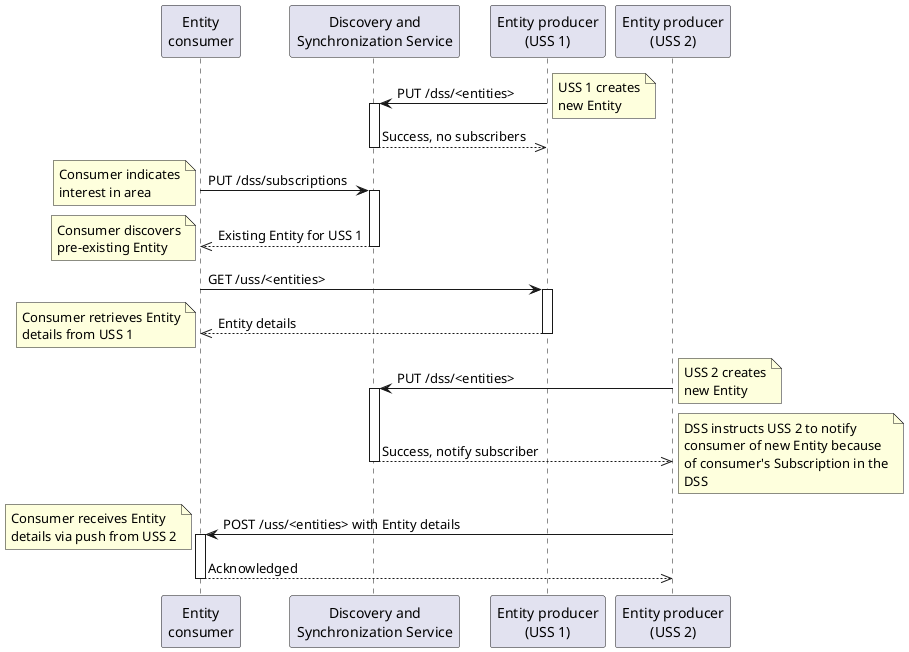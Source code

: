 'To render with PlantUML:
'  java -jar plantuml.jar -o generated subscriptions.puml
@startuml
participant "Entity\nconsumer" as EC
participant "Discovery and\nSynchronization Service" as DSS
participant "Entity producer\n(USS 1)" as EP1
participant "Entity producer\n(USS 2)" as EP2

EP1 -> DSS : PUT /dss/<entities>
note right: USS 1 creates\nnew Entity
activate DSS
DSS -->> EP1 : Success, no subscribers
deactivate

EC -> DSS : PUT /dss/subscriptions
note left: Consumer indicates\ninterest in area
activate DSS
DSS -->> EC : Existing Entity for USS 1
deactivate
note left: Consumer discovers\npre-existing Entity

EC -> EP1 : GET /uss/<entities>
activate EP1
EP1 -->> EC : Entity details
deactivate

note left: Consumer retrieves Entity\ndetails from USS 1
EP2 -> DSS : PUT /dss/<entities>
activate DSS
note right: USS 2 creates\nnew Entity
DSS -->> EP2 : Success, notify subscriber
deactivate

note right: DSS instructs USS 2 to notify\nconsumer of new Entity because\nof consumer's Subscription in the\nDSS
EP2 -> EC : POST /uss/<entities> with Entity details
activate EC
note left: Consumer receives Entity\ndetails via push from USS 2
EC -->> EP2 : Acknowledged
deactivate

@enduml
